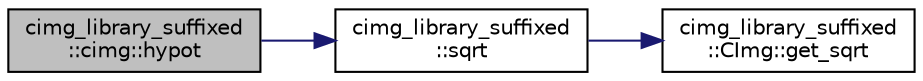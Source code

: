 digraph "cimg_library_suffixed::cimg::hypot"
{
  edge [fontname="Helvetica",fontsize="10",labelfontname="Helvetica",labelfontsize="10"];
  node [fontname="Helvetica",fontsize="10",shape=record];
  rankdir="LR";
  Node1986 [label="cimg_library_suffixed\l::cimg::hypot",height=0.2,width=0.4,color="black", fillcolor="grey75", style="filled", fontcolor="black"];
  Node1986 -> Node1987 [color="midnightblue",fontsize="10",style="solid",fontname="Helvetica"];
  Node1987 [label="cimg_library_suffixed\l::sqrt",height=0.2,width=0.4,color="black", fillcolor="white", style="filled",URL="$namespacecimg__library__suffixed.html#a00d0fd9a21d8d5e8a9fa4033593e6acf"];
  Node1987 -> Node1988 [color="midnightblue",fontsize="10",style="solid",fontname="Helvetica"];
  Node1988 [label="cimg_library_suffixed\l::CImg::get_sqrt",height=0.2,width=0.4,color="black", fillcolor="white", style="filled",URL="$structcimg__library__suffixed_1_1_c_img.html#a550cfc014f80c68359d3b55a0d3803b9",tooltip="Compute the square root of each pixel value . "];
}
